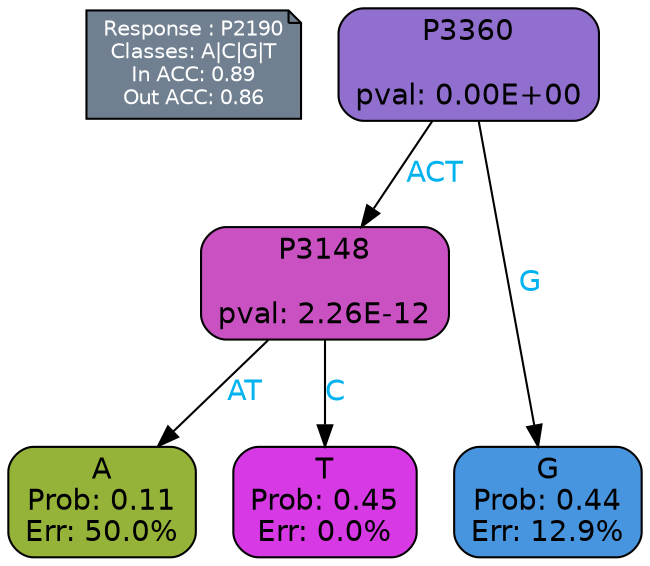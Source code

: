 digraph Tree {
node [shape=box, style="filled, rounded", color="black", fontname=helvetica] ;
graph [ranksep=equally, splines=polylines, bgcolor=transparent, dpi=600] ;
edge [fontname=helvetica] ;
LEGEND [label="Response : P2190
Classes: A|C|G|T
In ACC: 0.89
Out ACC: 0.86
",shape=note,align=left,style=filled,fillcolor="slategray",fontcolor="white",fontsize=10];1 [label="P3360

pval: 0.00E+00", fillcolor="#916fcf"] ;
2 [label="P3148

pval: 2.26E-12", fillcolor="#ca51c2"] ;
3 [label="A
Prob: 0.11
Err: 50.0%", fillcolor="#96b339"] ;
4 [label="T
Prob: 0.45
Err: 0.0%", fillcolor="#d739e5"] ;
5 [label="G
Prob: 0.44
Err: 12.9%", fillcolor="#4895df"] ;
1 -> 2 [label="ACT",fontcolor=deepskyblue2] ;
1 -> 5 [label="G",fontcolor=deepskyblue2] ;
2 -> 3 [label="AT",fontcolor=deepskyblue2] ;
2 -> 4 [label="C",fontcolor=deepskyblue2] ;
{rank = same; 3;4;5;}{rank = same; LEGEND;1;}}